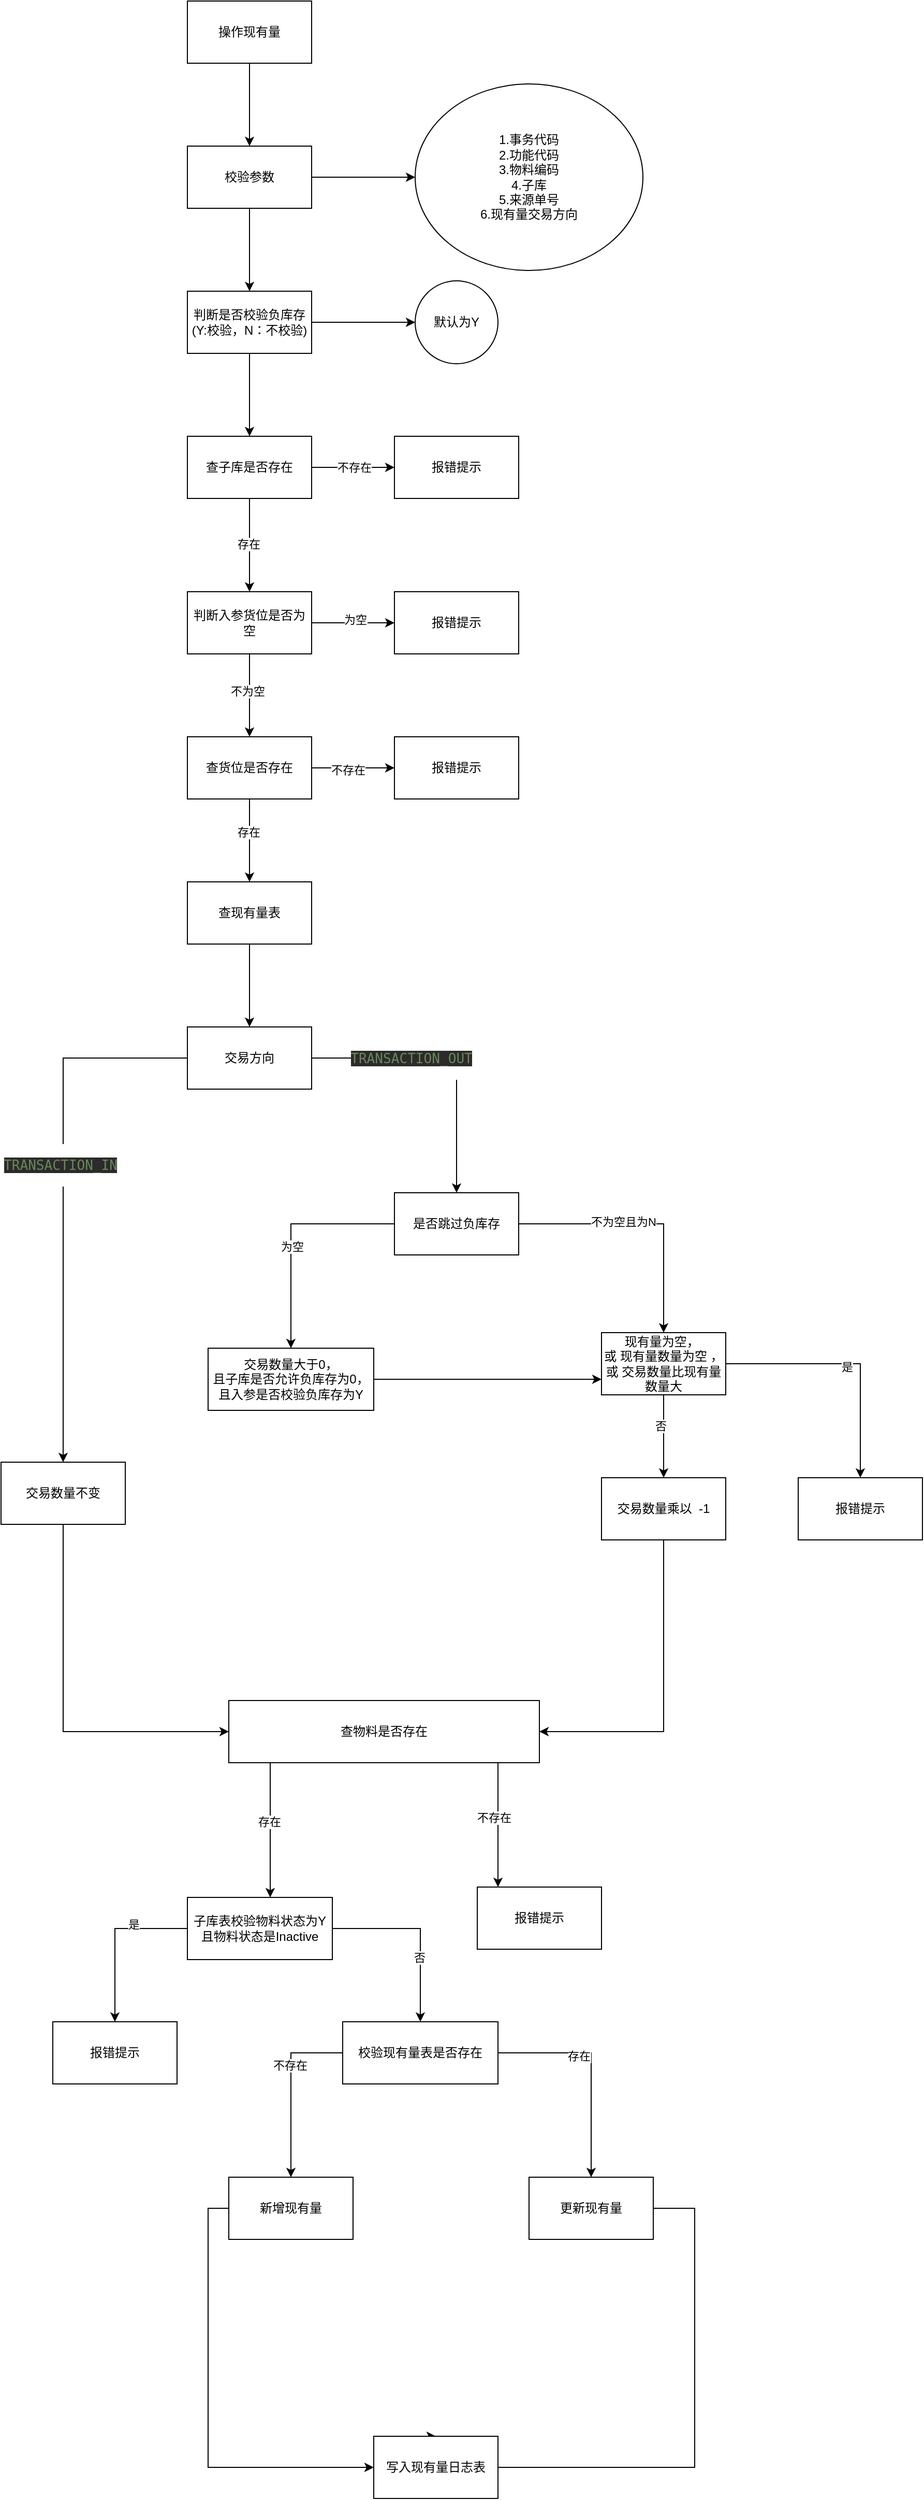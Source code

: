 <mxfile version="28.2.5">
  <diagram name="第 1 页" id="WEG3pjznY2WNF1r5tcZU">
    <mxGraphModel dx="1665" dy="751" grid="1" gridSize="10" guides="1" tooltips="1" connect="1" arrows="1" fold="1" page="1" pageScale="1" pageWidth="827" pageHeight="1169" math="0" shadow="0">
      <root>
        <mxCell id="0" />
        <mxCell id="1" parent="0" />
        <mxCell id="v428q3eqIqRsrnhQUQUb-5" value="" style="edgeStyle=orthogonalEdgeStyle;rounded=0;orthogonalLoop=1;jettySize=auto;html=1;" edge="1" parent="1" source="v428q3eqIqRsrnhQUQUb-1" target="v428q3eqIqRsrnhQUQUb-4">
          <mxGeometry relative="1" as="geometry" />
        </mxCell>
        <mxCell id="v428q3eqIqRsrnhQUQUb-1" value="操作现有量" style="rounded=0;whiteSpace=wrap;html=1;" vertex="1" parent="1">
          <mxGeometry x="270" y="60" width="120" height="60" as="geometry" />
        </mxCell>
        <mxCell id="v428q3eqIqRsrnhQUQUb-7" value="" style="edgeStyle=orthogonalEdgeStyle;rounded=0;orthogonalLoop=1;jettySize=auto;html=1;" edge="1" parent="1" source="v428q3eqIqRsrnhQUQUb-4" target="v428q3eqIqRsrnhQUQUb-6">
          <mxGeometry relative="1" as="geometry" />
        </mxCell>
        <mxCell id="v428q3eqIqRsrnhQUQUb-9" value="" style="edgeStyle=orthogonalEdgeStyle;rounded=0;orthogonalLoop=1;jettySize=auto;html=1;" edge="1" parent="1" source="v428q3eqIqRsrnhQUQUb-4" target="v428q3eqIqRsrnhQUQUb-8">
          <mxGeometry relative="1" as="geometry" />
        </mxCell>
        <mxCell id="v428q3eqIqRsrnhQUQUb-4" value="校验参数" style="rounded=0;whiteSpace=wrap;html=1;" vertex="1" parent="1">
          <mxGeometry x="270" y="200" width="120" height="60" as="geometry" />
        </mxCell>
        <mxCell id="v428q3eqIqRsrnhQUQUb-6" value="1.事务代码&lt;div&gt;&lt;span style=&quot;background-color: transparent;&quot;&gt;2.功能代码&lt;/span&gt;&lt;div&gt;&lt;span style=&quot;background-color: transparent; color: light-dark(rgb(0, 0, 0), rgb(255, 255, 255));&quot;&gt;3.物料编码&lt;/span&gt;&lt;/div&gt;&lt;div&gt;&lt;span style=&quot;background-color: transparent; color: light-dark(rgb(0, 0, 0), rgb(255, 255, 255));&quot;&gt;4.子库&lt;/span&gt;&lt;/div&gt;&lt;div&gt;&lt;span style=&quot;background-color: transparent; color: light-dark(rgb(0, 0, 0), rgb(255, 255, 255));&quot;&gt;5.来源单号&lt;/span&gt;&lt;/div&gt;&lt;div&gt;&lt;span style=&quot;background-color: transparent;&quot;&gt;6.现有量交易方向&lt;/span&gt;&lt;/div&gt;&lt;/div&gt;" style="ellipse;whiteSpace=wrap;html=1;rounded=0;" vertex="1" parent="1">
          <mxGeometry x="490" y="140" width="220" height="180" as="geometry" />
        </mxCell>
        <mxCell id="v428q3eqIqRsrnhQUQUb-11" value="" style="edgeStyle=orthogonalEdgeStyle;rounded=0;orthogonalLoop=1;jettySize=auto;html=1;" edge="1" parent="1" source="v428q3eqIqRsrnhQUQUb-8" target="v428q3eqIqRsrnhQUQUb-10">
          <mxGeometry relative="1" as="geometry" />
        </mxCell>
        <mxCell id="v428q3eqIqRsrnhQUQUb-13" value="" style="edgeStyle=orthogonalEdgeStyle;rounded=0;orthogonalLoop=1;jettySize=auto;html=1;" edge="1" parent="1" source="v428q3eqIqRsrnhQUQUb-8" target="v428q3eqIqRsrnhQUQUb-12">
          <mxGeometry relative="1" as="geometry" />
        </mxCell>
        <mxCell id="v428q3eqIqRsrnhQUQUb-8" value="判断是否校验负库存(Y:校验，N：不校验)" style="whiteSpace=wrap;html=1;rounded=0;" vertex="1" parent="1">
          <mxGeometry x="270" y="340" width="120" height="60" as="geometry" />
        </mxCell>
        <mxCell id="v428q3eqIqRsrnhQUQUb-10" value="默认为Y" style="ellipse;whiteSpace=wrap;html=1;rounded=0;" vertex="1" parent="1">
          <mxGeometry x="490" y="330" width="80" height="80" as="geometry" />
        </mxCell>
        <mxCell id="v428q3eqIqRsrnhQUQUb-15" value="" style="edgeStyle=orthogonalEdgeStyle;rounded=0;orthogonalLoop=1;jettySize=auto;html=1;" edge="1" parent="1" source="v428q3eqIqRsrnhQUQUb-12" target="v428q3eqIqRsrnhQUQUb-14">
          <mxGeometry relative="1" as="geometry" />
        </mxCell>
        <mxCell id="v428q3eqIqRsrnhQUQUb-31" value="不存在" style="edgeLabel;html=1;align=center;verticalAlign=middle;resizable=0;points=[];" vertex="1" connectable="0" parent="v428q3eqIqRsrnhQUQUb-15">
          <mxGeometry x="0.025" relative="1" as="geometry">
            <mxPoint as="offset" />
          </mxGeometry>
        </mxCell>
        <mxCell id="v428q3eqIqRsrnhQUQUb-18" value="" style="edgeStyle=orthogonalEdgeStyle;rounded=0;orthogonalLoop=1;jettySize=auto;html=1;" edge="1" parent="1" source="v428q3eqIqRsrnhQUQUb-12" target="v428q3eqIqRsrnhQUQUb-17">
          <mxGeometry relative="1" as="geometry" />
        </mxCell>
        <mxCell id="v428q3eqIqRsrnhQUQUb-32" value="存在" style="edgeLabel;html=1;align=center;verticalAlign=middle;resizable=0;points=[];" vertex="1" connectable="0" parent="v428q3eqIqRsrnhQUQUb-18">
          <mxGeometry x="-0.022" y="-1" relative="1" as="geometry">
            <mxPoint as="offset" />
          </mxGeometry>
        </mxCell>
        <mxCell id="v428q3eqIqRsrnhQUQUb-12" value="查子库是否存在" style="whiteSpace=wrap;html=1;rounded=0;" vertex="1" parent="1">
          <mxGeometry x="270" y="480" width="120" height="60" as="geometry" />
        </mxCell>
        <mxCell id="v428q3eqIqRsrnhQUQUb-14" value="报错提示" style="whiteSpace=wrap;html=1;rounded=0;" vertex="1" parent="1">
          <mxGeometry x="470" y="480" width="120" height="60" as="geometry" />
        </mxCell>
        <mxCell id="v428q3eqIqRsrnhQUQUb-21" value="" style="edgeStyle=orthogonalEdgeStyle;rounded=0;orthogonalLoop=1;jettySize=auto;html=1;" edge="1" parent="1" source="v428q3eqIqRsrnhQUQUb-17" target="v428q3eqIqRsrnhQUQUb-20">
          <mxGeometry relative="1" as="geometry" />
        </mxCell>
        <mxCell id="v428q3eqIqRsrnhQUQUb-22" value="为空" style="edgeLabel;html=1;align=center;verticalAlign=middle;resizable=0;points=[];" vertex="1" connectable="0" parent="v428q3eqIqRsrnhQUQUb-21">
          <mxGeometry x="0.05" y="3" relative="1" as="geometry">
            <mxPoint as="offset" />
          </mxGeometry>
        </mxCell>
        <mxCell id="v428q3eqIqRsrnhQUQUb-24" value="" style="edgeStyle=orthogonalEdgeStyle;rounded=0;orthogonalLoop=1;jettySize=auto;html=1;" edge="1" parent="1" source="v428q3eqIqRsrnhQUQUb-17" target="v428q3eqIqRsrnhQUQUb-23">
          <mxGeometry relative="1" as="geometry" />
        </mxCell>
        <mxCell id="v428q3eqIqRsrnhQUQUb-25" value="不为空" style="edgeLabel;html=1;align=center;verticalAlign=middle;resizable=0;points=[];" vertex="1" connectable="0" parent="v428q3eqIqRsrnhQUQUb-24">
          <mxGeometry x="-0.1" y="-2" relative="1" as="geometry">
            <mxPoint as="offset" />
          </mxGeometry>
        </mxCell>
        <mxCell id="v428q3eqIqRsrnhQUQUb-17" value="判断入参货位是否为空" style="whiteSpace=wrap;html=1;rounded=0;" vertex="1" parent="1">
          <mxGeometry x="270" y="630" width="120" height="60" as="geometry" />
        </mxCell>
        <mxCell id="v428q3eqIqRsrnhQUQUb-20" value="报错提示" style="whiteSpace=wrap;html=1;rounded=0;" vertex="1" parent="1">
          <mxGeometry x="470" y="630" width="120" height="60" as="geometry" />
        </mxCell>
        <mxCell id="v428q3eqIqRsrnhQUQUb-27" value="" style="edgeStyle=orthogonalEdgeStyle;rounded=0;orthogonalLoop=1;jettySize=auto;html=1;" edge="1" parent="1" source="v428q3eqIqRsrnhQUQUb-23" target="v428q3eqIqRsrnhQUQUb-26">
          <mxGeometry relative="1" as="geometry" />
        </mxCell>
        <mxCell id="v428q3eqIqRsrnhQUQUb-33" value="不存在" style="edgeLabel;html=1;align=center;verticalAlign=middle;resizable=0;points=[];" vertex="1" connectable="0" parent="v428q3eqIqRsrnhQUQUb-27">
          <mxGeometry x="-0.125" y="-2" relative="1" as="geometry">
            <mxPoint as="offset" />
          </mxGeometry>
        </mxCell>
        <mxCell id="v428q3eqIqRsrnhQUQUb-35" value="" style="edgeStyle=orthogonalEdgeStyle;rounded=0;orthogonalLoop=1;jettySize=auto;html=1;" edge="1" parent="1" source="v428q3eqIqRsrnhQUQUb-23" target="v428q3eqIqRsrnhQUQUb-34">
          <mxGeometry relative="1" as="geometry" />
        </mxCell>
        <mxCell id="v428q3eqIqRsrnhQUQUb-36" value="存在" style="edgeLabel;html=1;align=center;verticalAlign=middle;resizable=0;points=[];" vertex="1" connectable="0" parent="v428q3eqIqRsrnhQUQUb-35">
          <mxGeometry x="-0.2" y="-1" relative="1" as="geometry">
            <mxPoint as="offset" />
          </mxGeometry>
        </mxCell>
        <mxCell id="v428q3eqIqRsrnhQUQUb-23" value="查货位是否存在" style="whiteSpace=wrap;html=1;rounded=0;" vertex="1" parent="1">
          <mxGeometry x="270" y="770" width="120" height="60" as="geometry" />
        </mxCell>
        <mxCell id="v428q3eqIqRsrnhQUQUb-26" value="报错提示" style="whiteSpace=wrap;html=1;rounded=0;" vertex="1" parent="1">
          <mxGeometry x="470" y="770" width="120" height="60" as="geometry" />
        </mxCell>
        <mxCell id="v428q3eqIqRsrnhQUQUb-38" value="" style="edgeStyle=orthogonalEdgeStyle;rounded=0;orthogonalLoop=1;jettySize=auto;html=1;" edge="1" parent="1" source="v428q3eqIqRsrnhQUQUb-34" target="v428q3eqIqRsrnhQUQUb-37">
          <mxGeometry relative="1" as="geometry" />
        </mxCell>
        <mxCell id="v428q3eqIqRsrnhQUQUb-34" value="查现有量表" style="whiteSpace=wrap;html=1;rounded=0;" vertex="1" parent="1">
          <mxGeometry x="270" y="910" width="120" height="60" as="geometry" />
        </mxCell>
        <mxCell id="v428q3eqIqRsrnhQUQUb-41" value="" style="edgeStyle=orthogonalEdgeStyle;rounded=0;orthogonalLoop=1;jettySize=auto;html=1;entryX=0.5;entryY=0;entryDx=0;entryDy=0;" edge="1" parent="1" source="v428q3eqIqRsrnhQUQUb-37" target="v428q3eqIqRsrnhQUQUb-63">
          <mxGeometry relative="1" as="geometry">
            <mxPoint x="150" y="1485" as="targetPoint" />
          </mxGeometry>
        </mxCell>
        <mxCell id="v428q3eqIqRsrnhQUQUb-42" value="&lt;div style=&quot;background-color:#2b2b2b;color:#a9b7c6&quot;&gt;&lt;pre style=&quot;font-family:&#39;JetBrains Mono&#39;,monospace;font-size:9.8pt;&quot;&gt;&lt;span style=&quot;color:#6a8759;&quot;&gt;TRANSACTION_IN&lt;/span&gt;&lt;/pre&gt;&lt;/div&gt;" style="edgeLabel;html=1;align=center;verticalAlign=middle;resizable=0;points=[];" vertex="1" connectable="0" parent="v428q3eqIqRsrnhQUQUb-41">
          <mxGeometry x="-0.125" y="-3" relative="1" as="geometry">
            <mxPoint as="offset" />
          </mxGeometry>
        </mxCell>
        <mxCell id="v428q3eqIqRsrnhQUQUb-44" value="" style="edgeStyle=orthogonalEdgeStyle;rounded=0;orthogonalLoop=1;jettySize=auto;html=1;" edge="1" parent="1" source="v428q3eqIqRsrnhQUQUb-37" target="v428q3eqIqRsrnhQUQUb-43">
          <mxGeometry relative="1" as="geometry" />
        </mxCell>
        <mxCell id="v428q3eqIqRsrnhQUQUb-45" value="&lt;div style=&quot;background-color:#2b2b2b;color:#a9b7c6&quot;&gt;&lt;pre style=&quot;font-family:&#39;JetBrains Mono&#39;,monospace;font-size:9.8pt;&quot;&gt;&lt;span style=&quot;color:#6a8759;&quot;&gt;TRANSACTION_OUT&lt;/span&gt;&lt;/pre&gt;&lt;/div&gt;" style="edgeLabel;html=1;align=center;verticalAlign=middle;resizable=0;points=[];" vertex="1" connectable="0" parent="v428q3eqIqRsrnhQUQUb-44">
          <mxGeometry x="-0.289" relative="1" as="geometry">
            <mxPoint as="offset" />
          </mxGeometry>
        </mxCell>
        <mxCell id="v428q3eqIqRsrnhQUQUb-37" value="交易方向" style="whiteSpace=wrap;html=1;rounded=0;" vertex="1" parent="1">
          <mxGeometry x="270" y="1050" width="120" height="60" as="geometry" />
        </mxCell>
        <mxCell id="v428q3eqIqRsrnhQUQUb-47" value="" style="edgeStyle=orthogonalEdgeStyle;rounded=0;orthogonalLoop=1;jettySize=auto;html=1;" edge="1" parent="1" source="v428q3eqIqRsrnhQUQUb-43" target="v428q3eqIqRsrnhQUQUb-46">
          <mxGeometry relative="1" as="geometry" />
        </mxCell>
        <mxCell id="v428q3eqIqRsrnhQUQUb-59" value="不为空且为N" style="edgeLabel;html=1;align=center;verticalAlign=middle;resizable=0;points=[];" vertex="1" connectable="0" parent="v428q3eqIqRsrnhQUQUb-47">
          <mxGeometry x="-0.175" y="2" relative="1" as="geometry">
            <mxPoint as="offset" />
          </mxGeometry>
        </mxCell>
        <mxCell id="v428q3eqIqRsrnhQUQUb-53" value="" style="edgeStyle=orthogonalEdgeStyle;rounded=0;orthogonalLoop=1;jettySize=auto;html=1;" edge="1" parent="1" source="v428q3eqIqRsrnhQUQUb-43" target="v428q3eqIqRsrnhQUQUb-52">
          <mxGeometry relative="1" as="geometry" />
        </mxCell>
        <mxCell id="v428q3eqIqRsrnhQUQUb-54" value="为空" style="edgeLabel;html=1;align=center;verticalAlign=middle;resizable=0;points=[];" vertex="1" connectable="0" parent="v428q3eqIqRsrnhQUQUb-53">
          <mxGeometry x="0.11" y="1" relative="1" as="geometry">
            <mxPoint as="offset" />
          </mxGeometry>
        </mxCell>
        <mxCell id="v428q3eqIqRsrnhQUQUb-43" value="是否跳过负库存" style="whiteSpace=wrap;html=1;rounded=0;" vertex="1" parent="1">
          <mxGeometry x="470" y="1210" width="120" height="60" as="geometry" />
        </mxCell>
        <mxCell id="v428q3eqIqRsrnhQUQUb-50" value="" style="edgeStyle=orthogonalEdgeStyle;rounded=0;orthogonalLoop=1;jettySize=auto;html=1;" edge="1" parent="1" source="v428q3eqIqRsrnhQUQUb-46" target="v428q3eqIqRsrnhQUQUb-49">
          <mxGeometry relative="1" as="geometry" />
        </mxCell>
        <mxCell id="v428q3eqIqRsrnhQUQUb-51" value="是" style="edgeLabel;html=1;align=center;verticalAlign=middle;resizable=0;points=[];" vertex="1" connectable="0" parent="v428q3eqIqRsrnhQUQUb-50">
          <mxGeometry x="-0.025" y="-3" relative="1" as="geometry">
            <mxPoint as="offset" />
          </mxGeometry>
        </mxCell>
        <mxCell id="v428q3eqIqRsrnhQUQUb-61" value="" style="edgeStyle=orthogonalEdgeStyle;rounded=0;orthogonalLoop=1;jettySize=auto;html=1;" edge="1" parent="1" source="v428q3eqIqRsrnhQUQUb-46" target="v428q3eqIqRsrnhQUQUb-60">
          <mxGeometry relative="1" as="geometry" />
        </mxCell>
        <mxCell id="v428q3eqIqRsrnhQUQUb-62" value="否" style="edgeLabel;html=1;align=center;verticalAlign=middle;resizable=0;points=[];" vertex="1" connectable="0" parent="v428q3eqIqRsrnhQUQUb-61">
          <mxGeometry x="-0.25" y="-3" relative="1" as="geometry">
            <mxPoint as="offset" />
          </mxGeometry>
        </mxCell>
        <mxCell id="v428q3eqIqRsrnhQUQUb-46" value="现有量为空，&amp;nbsp;&lt;div&gt;或 现有量数量为空 ，或 交易数量比现有量数量大&lt;/div&gt;" style="whiteSpace=wrap;html=1;rounded=0;" vertex="1" parent="1">
          <mxGeometry x="670" y="1345" width="120" height="60" as="geometry" />
        </mxCell>
        <mxCell id="v428q3eqIqRsrnhQUQUb-49" value="报错提示" style="whiteSpace=wrap;html=1;rounded=0;" vertex="1" parent="1">
          <mxGeometry x="860" y="1485" width="120" height="60" as="geometry" />
        </mxCell>
        <mxCell id="v428q3eqIqRsrnhQUQUb-58" style="edgeStyle=orthogonalEdgeStyle;rounded=0;orthogonalLoop=1;jettySize=auto;html=1;entryX=0;entryY=0.75;entryDx=0;entryDy=0;" edge="1" parent="1" source="v428q3eqIqRsrnhQUQUb-52" target="v428q3eqIqRsrnhQUQUb-46">
          <mxGeometry relative="1" as="geometry" />
        </mxCell>
        <mxCell id="v428q3eqIqRsrnhQUQUb-52" value="交易数量大于0，&lt;div&gt;且子库是否允许负库存为0，&lt;/div&gt;&lt;div&gt;且入参是否校验负库存为Y&lt;/div&gt;" style="whiteSpace=wrap;html=1;rounded=0;" vertex="1" parent="1">
          <mxGeometry x="290" y="1360" width="160" height="60" as="geometry" />
        </mxCell>
        <mxCell id="v428q3eqIqRsrnhQUQUb-66" style="edgeStyle=orthogonalEdgeStyle;rounded=0;orthogonalLoop=1;jettySize=auto;html=1;entryX=1;entryY=0.5;entryDx=0;entryDy=0;" edge="1" parent="1" source="v428q3eqIqRsrnhQUQUb-60" target="v428q3eqIqRsrnhQUQUb-64">
          <mxGeometry relative="1" as="geometry">
            <Array as="points">
              <mxPoint x="730" y="1730" />
            </Array>
          </mxGeometry>
        </mxCell>
        <mxCell id="v428q3eqIqRsrnhQUQUb-60" value="交易数量乘以&amp;nbsp; -1" style="whiteSpace=wrap;html=1;rounded=0;" vertex="1" parent="1">
          <mxGeometry x="670" y="1485" width="120" height="60" as="geometry" />
        </mxCell>
        <mxCell id="v428q3eqIqRsrnhQUQUb-65" value="" style="edgeStyle=orthogonalEdgeStyle;rounded=0;orthogonalLoop=1;jettySize=auto;html=1;" edge="1" parent="1" source="v428q3eqIqRsrnhQUQUb-63" target="v428q3eqIqRsrnhQUQUb-64">
          <mxGeometry relative="1" as="geometry">
            <Array as="points">
              <mxPoint x="150" y="1730" />
            </Array>
          </mxGeometry>
        </mxCell>
        <mxCell id="v428q3eqIqRsrnhQUQUb-63" value="交易数量不变" style="rounded=0;whiteSpace=wrap;html=1;" vertex="1" parent="1">
          <mxGeometry x="90" y="1470" width="120" height="60" as="geometry" />
        </mxCell>
        <mxCell id="v428q3eqIqRsrnhQUQUb-68" value="" style="edgeStyle=orthogonalEdgeStyle;rounded=0;orthogonalLoop=1;jettySize=auto;html=1;" edge="1" parent="1" source="v428q3eqIqRsrnhQUQUb-64" target="v428q3eqIqRsrnhQUQUb-67">
          <mxGeometry relative="1" as="geometry">
            <Array as="points">
              <mxPoint x="570" y="1850" />
              <mxPoint x="570" y="1850" />
            </Array>
          </mxGeometry>
        </mxCell>
        <mxCell id="v428q3eqIqRsrnhQUQUb-69" value="不存在" style="edgeLabel;html=1;align=center;verticalAlign=middle;resizable=0;points=[];" vertex="1" connectable="0" parent="v428q3eqIqRsrnhQUQUb-68">
          <mxGeometry x="-0.125" y="-4" relative="1" as="geometry">
            <mxPoint as="offset" />
          </mxGeometry>
        </mxCell>
        <mxCell id="v428q3eqIqRsrnhQUQUb-71" value="" style="edgeStyle=orthogonalEdgeStyle;rounded=0;orthogonalLoop=1;jettySize=auto;html=1;" edge="1" parent="1" source="v428q3eqIqRsrnhQUQUb-64" target="v428q3eqIqRsrnhQUQUb-70">
          <mxGeometry relative="1" as="geometry">
            <Array as="points">
              <mxPoint x="350" y="1850" />
              <mxPoint x="350" y="1850" />
            </Array>
          </mxGeometry>
        </mxCell>
        <mxCell id="v428q3eqIqRsrnhQUQUb-72" value="存在" style="edgeLabel;html=1;align=center;verticalAlign=middle;resizable=0;points=[];" vertex="1" connectable="0" parent="v428q3eqIqRsrnhQUQUb-71">
          <mxGeometry x="-0.125" y="-1" relative="1" as="geometry">
            <mxPoint as="offset" />
          </mxGeometry>
        </mxCell>
        <mxCell id="v428q3eqIqRsrnhQUQUb-64" value="查物料是否存在" style="whiteSpace=wrap;html=1;rounded=0;" vertex="1" parent="1">
          <mxGeometry x="310" y="1700" width="300" height="60" as="geometry" />
        </mxCell>
        <mxCell id="v428q3eqIqRsrnhQUQUb-67" value="报错提示" style="whiteSpace=wrap;html=1;rounded=0;" vertex="1" parent="1">
          <mxGeometry x="550" y="1880" width="120" height="60" as="geometry" />
        </mxCell>
        <mxCell id="v428q3eqIqRsrnhQUQUb-74" value="" style="edgeStyle=orthogonalEdgeStyle;rounded=0;orthogonalLoop=1;jettySize=auto;html=1;" edge="1" parent="1" source="v428q3eqIqRsrnhQUQUb-70" target="v428q3eqIqRsrnhQUQUb-73">
          <mxGeometry relative="1" as="geometry" />
        </mxCell>
        <mxCell id="v428q3eqIqRsrnhQUQUb-75" value="是" style="edgeLabel;html=1;align=center;verticalAlign=middle;resizable=0;points=[];" vertex="1" connectable="0" parent="v428q3eqIqRsrnhQUQUb-74">
          <mxGeometry x="-0.35" y="-4" relative="1" as="geometry">
            <mxPoint as="offset" />
          </mxGeometry>
        </mxCell>
        <mxCell id="v428q3eqIqRsrnhQUQUb-77" value="" style="edgeStyle=orthogonalEdgeStyle;rounded=0;orthogonalLoop=1;jettySize=auto;html=1;" edge="1" parent="1" source="v428q3eqIqRsrnhQUQUb-70" target="v428q3eqIqRsrnhQUQUb-76">
          <mxGeometry relative="1" as="geometry" />
        </mxCell>
        <mxCell id="v428q3eqIqRsrnhQUQUb-78" value="否" style="edgeLabel;html=1;align=center;verticalAlign=middle;resizable=0;points=[];" vertex="1" connectable="0" parent="v428q3eqIqRsrnhQUQUb-77">
          <mxGeometry x="0.289" y="-1" relative="1" as="geometry">
            <mxPoint as="offset" />
          </mxGeometry>
        </mxCell>
        <mxCell id="v428q3eqIqRsrnhQUQUb-70" value="子库表校验物料状态为Y&lt;div&gt;且物料状态是Inactive&lt;/div&gt;" style="whiteSpace=wrap;html=1;rounded=0;" vertex="1" parent="1">
          <mxGeometry x="270" y="1890" width="140" height="60" as="geometry" />
        </mxCell>
        <mxCell id="v428q3eqIqRsrnhQUQUb-73" value="报错提示" style="whiteSpace=wrap;html=1;rounded=0;" vertex="1" parent="1">
          <mxGeometry x="140" y="2010" width="120" height="60" as="geometry" />
        </mxCell>
        <mxCell id="v428q3eqIqRsrnhQUQUb-80" value="" style="edgeStyle=orthogonalEdgeStyle;rounded=0;orthogonalLoop=1;jettySize=auto;html=1;" edge="1" parent="1" source="v428q3eqIqRsrnhQUQUb-76" target="v428q3eqIqRsrnhQUQUb-79">
          <mxGeometry relative="1" as="geometry">
            <Array as="points">
              <mxPoint x="370" y="2040" />
            </Array>
          </mxGeometry>
        </mxCell>
        <mxCell id="v428q3eqIqRsrnhQUQUb-81" value="不存在" style="edgeLabel;html=1;align=center;verticalAlign=middle;resizable=0;points=[];" vertex="1" connectable="0" parent="v428q3eqIqRsrnhQUQUb-80">
          <mxGeometry x="-0.275" y="-1" relative="1" as="geometry">
            <mxPoint as="offset" />
          </mxGeometry>
        </mxCell>
        <mxCell id="v428q3eqIqRsrnhQUQUb-84" value="" style="edgeStyle=orthogonalEdgeStyle;rounded=0;orthogonalLoop=1;jettySize=auto;html=1;" edge="1" parent="1" source="v428q3eqIqRsrnhQUQUb-76" target="v428q3eqIqRsrnhQUQUb-83">
          <mxGeometry relative="1" as="geometry" />
        </mxCell>
        <mxCell id="v428q3eqIqRsrnhQUQUb-85" value="存在" style="edgeLabel;html=1;align=center;verticalAlign=middle;resizable=0;points=[];" vertex="1" connectable="0" parent="v428q3eqIqRsrnhQUQUb-84">
          <mxGeometry x="-0.263" y="-3" relative="1" as="geometry">
            <mxPoint as="offset" />
          </mxGeometry>
        </mxCell>
        <mxCell id="v428q3eqIqRsrnhQUQUb-76" value="校验现有量表是否存在" style="whiteSpace=wrap;html=1;rounded=0;" vertex="1" parent="1">
          <mxGeometry x="420" y="2010" width="150" height="60" as="geometry" />
        </mxCell>
        <mxCell id="v428q3eqIqRsrnhQUQUb-87" value="" style="edgeStyle=orthogonalEdgeStyle;rounded=0;orthogonalLoop=1;jettySize=auto;html=1;" edge="1" parent="1" source="v428q3eqIqRsrnhQUQUb-79" target="v428q3eqIqRsrnhQUQUb-86">
          <mxGeometry relative="1" as="geometry">
            <Array as="points">
              <mxPoint x="290" y="2190" />
              <mxPoint x="290" y="2440" />
            </Array>
          </mxGeometry>
        </mxCell>
        <mxCell id="v428q3eqIqRsrnhQUQUb-79" value="新增现有量" style="whiteSpace=wrap;html=1;rounded=0;" vertex="1" parent="1">
          <mxGeometry x="310" y="2160" width="120" height="60" as="geometry" />
        </mxCell>
        <mxCell id="v428q3eqIqRsrnhQUQUb-88" style="edgeStyle=orthogonalEdgeStyle;rounded=0;orthogonalLoop=1;jettySize=auto;html=1;entryX=0.5;entryY=0;entryDx=0;entryDy=0;" edge="1" parent="1" source="v428q3eqIqRsrnhQUQUb-83" target="v428q3eqIqRsrnhQUQUb-86">
          <mxGeometry relative="1" as="geometry">
            <Array as="points">
              <mxPoint x="760" y="2190" />
              <mxPoint x="760" y="2440" />
              <mxPoint x="490" y="2440" />
            </Array>
          </mxGeometry>
        </mxCell>
        <mxCell id="v428q3eqIqRsrnhQUQUb-83" value="更新现有量" style="whiteSpace=wrap;html=1;rounded=0;" vertex="1" parent="1">
          <mxGeometry x="600" y="2160" width="120" height="60" as="geometry" />
        </mxCell>
        <mxCell id="v428q3eqIqRsrnhQUQUb-86" value="写入现有量日志表" style="whiteSpace=wrap;html=1;rounded=0;" vertex="1" parent="1">
          <mxGeometry x="450" y="2410" width="120" height="60" as="geometry" />
        </mxCell>
      </root>
    </mxGraphModel>
  </diagram>
</mxfile>
